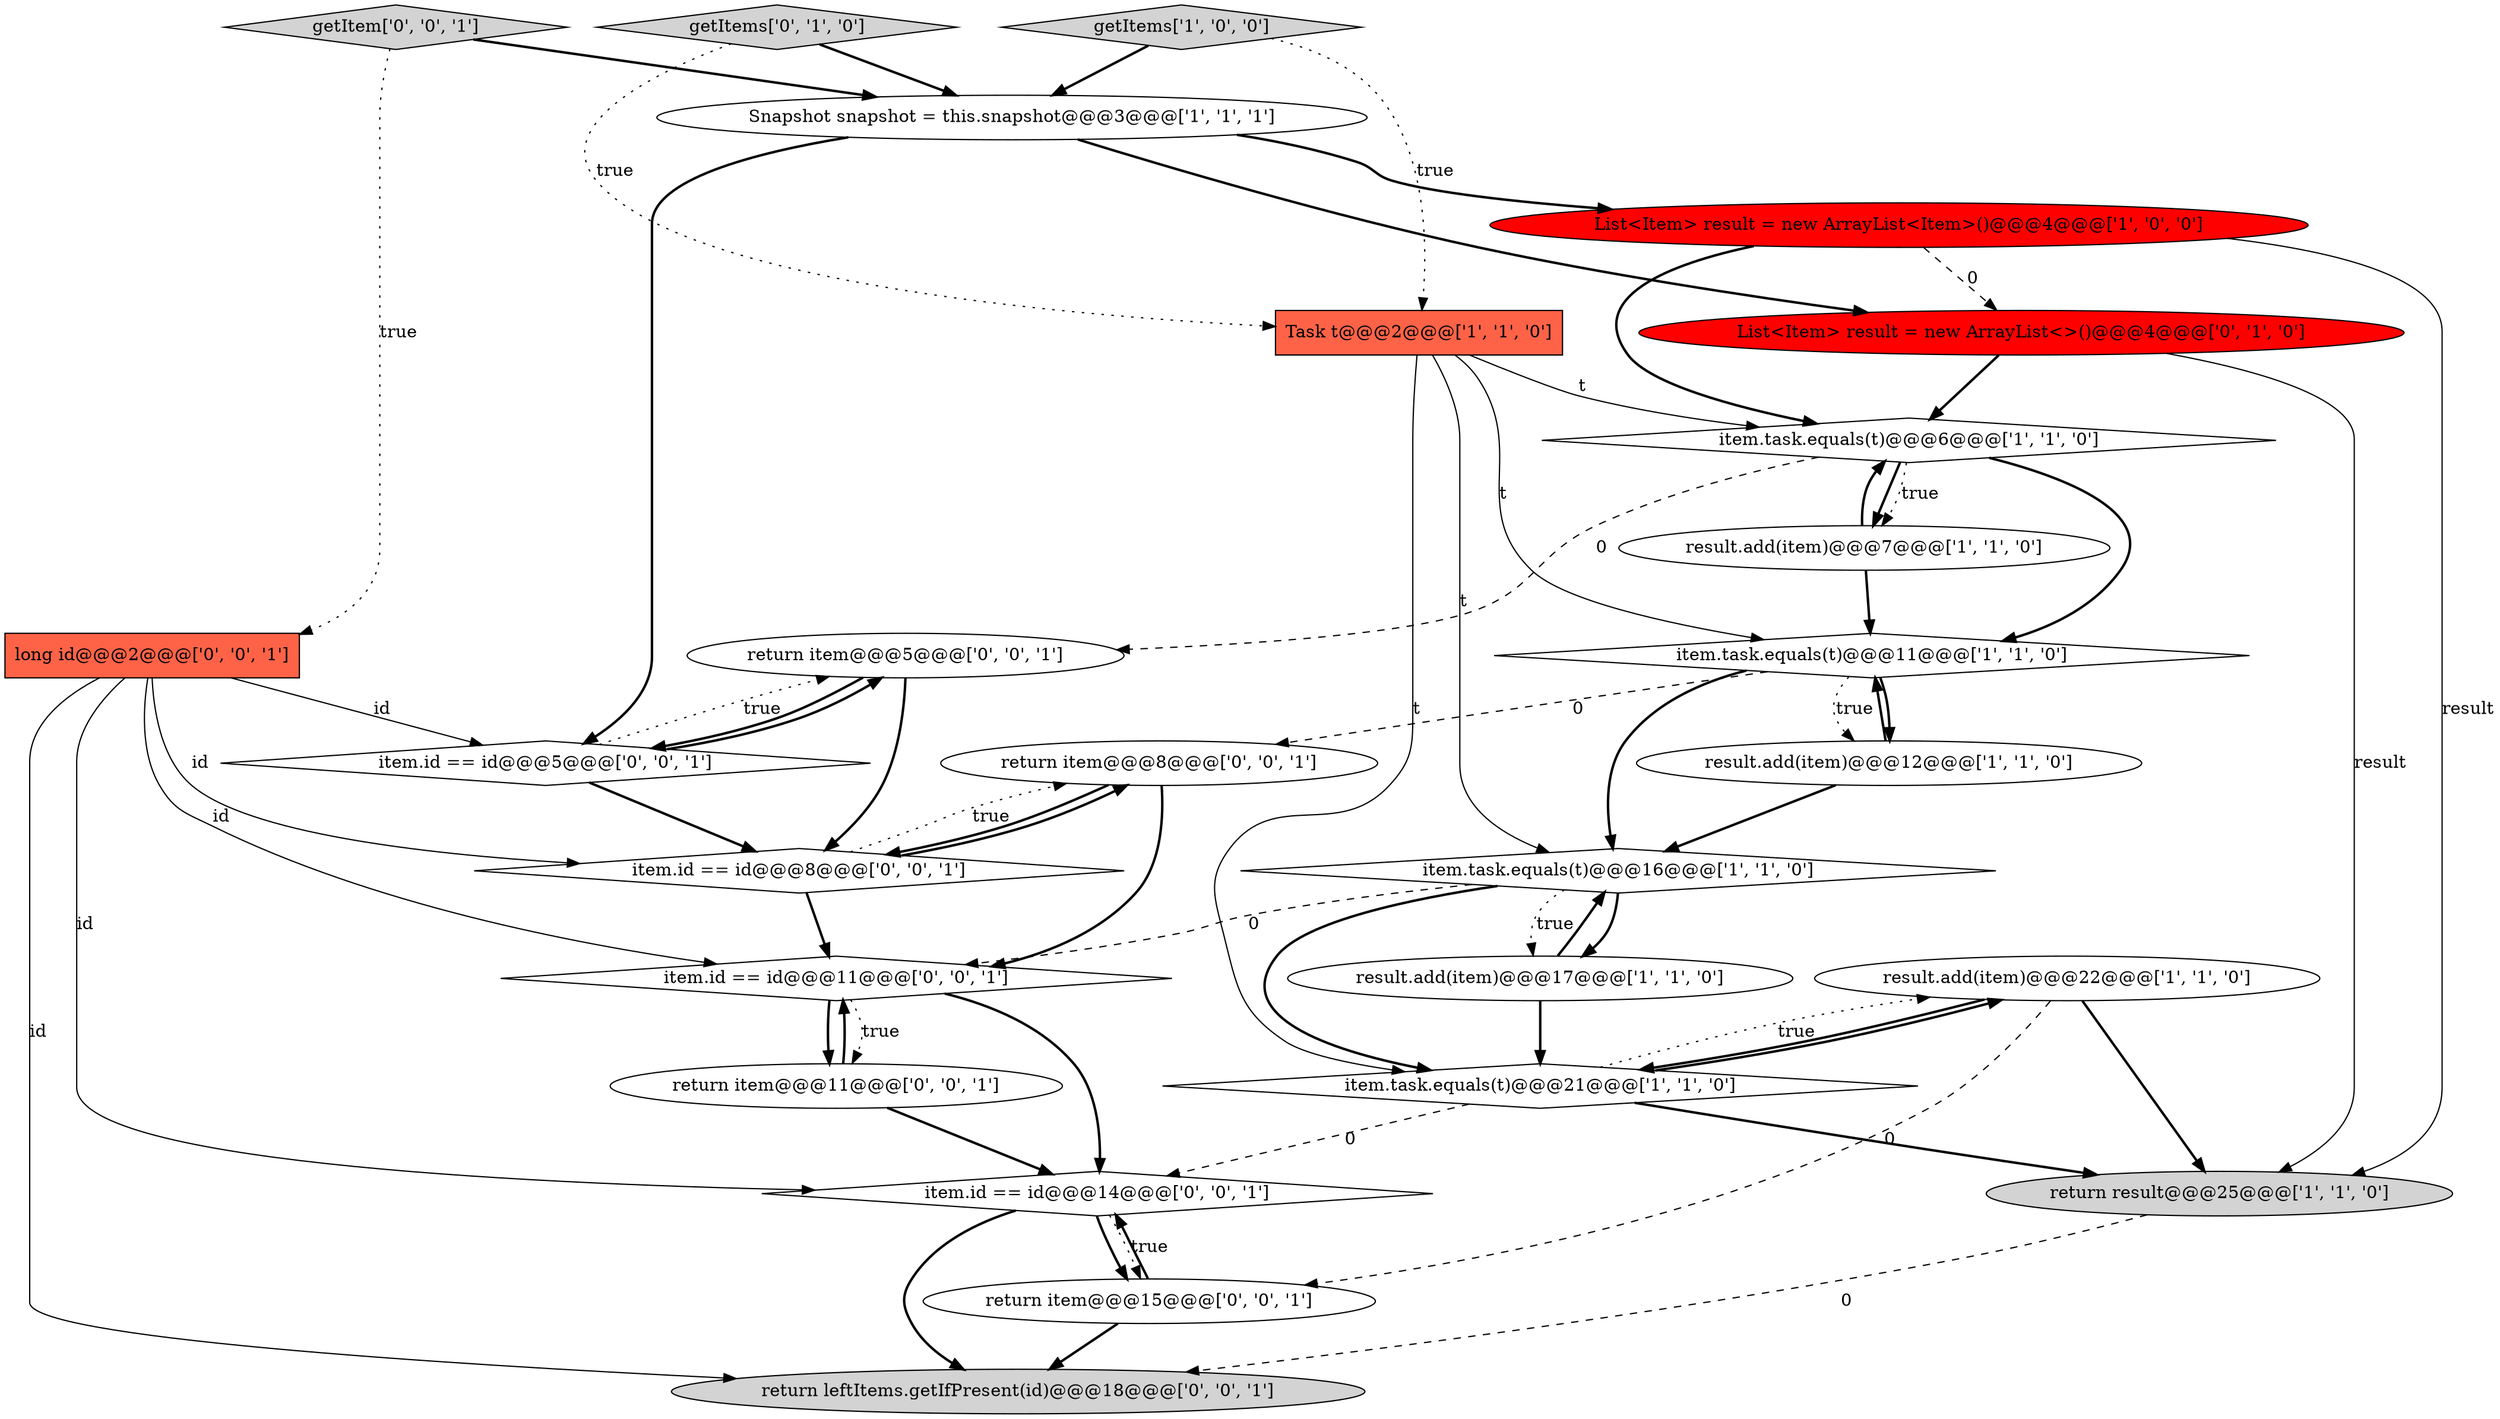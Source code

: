 digraph {
21 [style = filled, label = "return item@@@8@@@['0', '0', '1']", fillcolor = white, shape = ellipse image = "AAA0AAABBB3BBB"];
16 [style = filled, label = "item.id == id@@@8@@@['0', '0', '1']", fillcolor = white, shape = diamond image = "AAA0AAABBB3BBB"];
20 [style = filled, label = "item.id == id@@@5@@@['0', '0', '1']", fillcolor = white, shape = diamond image = "AAA0AAABBB3BBB"];
19 [style = filled, label = "getItem['0', '0', '1']", fillcolor = lightgray, shape = diamond image = "AAA0AAABBB3BBB"];
14 [style = filled, label = "getItems['0', '1', '0']", fillcolor = lightgray, shape = diamond image = "AAA0AAABBB2BBB"];
23 [style = filled, label = "return item@@@5@@@['0', '0', '1']", fillcolor = white, shape = ellipse image = "AAA0AAABBB3BBB"];
8 [style = filled, label = "result.add(item)@@@7@@@['1', '1', '0']", fillcolor = white, shape = ellipse image = "AAA0AAABBB1BBB"];
10 [style = filled, label = "getItems['1', '0', '0']", fillcolor = lightgray, shape = diamond image = "AAA0AAABBB1BBB"];
4 [style = filled, label = "result.add(item)@@@22@@@['1', '1', '0']", fillcolor = white, shape = ellipse image = "AAA0AAABBB1BBB"];
9 [style = filled, label = "result.add(item)@@@12@@@['1', '1', '0']", fillcolor = white, shape = ellipse image = "AAA0AAABBB1BBB"];
11 [style = filled, label = "item.task.equals(t)@@@21@@@['1', '1', '0']", fillcolor = white, shape = diamond image = "AAA0AAABBB1BBB"];
5 [style = filled, label = "Task t@@@2@@@['1', '1', '0']", fillcolor = tomato, shape = box image = "AAA0AAABBB1BBB"];
3 [style = filled, label = "item.task.equals(t)@@@6@@@['1', '1', '0']", fillcolor = white, shape = diamond image = "AAA0AAABBB1BBB"];
6 [style = filled, label = "Snapshot snapshot = this.snapshot@@@3@@@['1', '1', '1']", fillcolor = white, shape = ellipse image = "AAA0AAABBB1BBB"];
7 [style = filled, label = "return result@@@25@@@['1', '1', '0']", fillcolor = lightgray, shape = ellipse image = "AAA0AAABBB1BBB"];
1 [style = filled, label = "result.add(item)@@@17@@@['1', '1', '0']", fillcolor = white, shape = ellipse image = "AAA0AAABBB1BBB"];
15 [style = filled, label = "return leftItems.getIfPresent(id)@@@18@@@['0', '0', '1']", fillcolor = lightgray, shape = ellipse image = "AAA0AAABBB3BBB"];
25 [style = filled, label = "return item@@@15@@@['0', '0', '1']", fillcolor = white, shape = ellipse image = "AAA0AAABBB3BBB"];
12 [style = filled, label = "item.task.equals(t)@@@11@@@['1', '1', '0']", fillcolor = white, shape = diamond image = "AAA0AAABBB1BBB"];
0 [style = filled, label = "List<Item> result = new ArrayList<Item>()@@@4@@@['1', '0', '0']", fillcolor = red, shape = ellipse image = "AAA1AAABBB1BBB"];
2 [style = filled, label = "item.task.equals(t)@@@16@@@['1', '1', '0']", fillcolor = white, shape = diamond image = "AAA0AAABBB1BBB"];
22 [style = filled, label = "long id@@@2@@@['0', '0', '1']", fillcolor = tomato, shape = box image = "AAA0AAABBB3BBB"];
24 [style = filled, label = "item.id == id@@@11@@@['0', '0', '1']", fillcolor = white, shape = diamond image = "AAA0AAABBB3BBB"];
18 [style = filled, label = "item.id == id@@@14@@@['0', '0', '1']", fillcolor = white, shape = diamond image = "AAA0AAABBB3BBB"];
13 [style = filled, label = "List<Item> result = new ArrayList<>()@@@4@@@['0', '1', '0']", fillcolor = red, shape = ellipse image = "AAA1AAABBB2BBB"];
17 [style = filled, label = "return item@@@11@@@['0', '0', '1']", fillcolor = white, shape = ellipse image = "AAA0AAABBB3BBB"];
0->3 [style = bold, label=""];
23->20 [style = bold, label=""];
23->16 [style = bold, label=""];
18->25 [style = dotted, label="true"];
9->2 [style = bold, label=""];
2->1 [style = bold, label=""];
16->24 [style = bold, label=""];
24->17 [style = dotted, label="true"];
11->4 [style = bold, label=""];
8->3 [style = bold, label=""];
18->15 [style = bold, label=""];
25->18 [style = bold, label=""];
22->15 [style = solid, label="id"];
6->0 [style = bold, label=""];
21->24 [style = bold, label=""];
11->4 [style = dotted, label="true"];
3->12 [style = bold, label=""];
12->9 [style = bold, label=""];
19->6 [style = bold, label=""];
24->18 [style = bold, label=""];
10->5 [style = dotted, label="true"];
10->6 [style = bold, label=""];
12->21 [style = dashed, label="0"];
4->7 [style = bold, label=""];
1->11 [style = bold, label=""];
6->20 [style = bold, label=""];
3->23 [style = dashed, label="0"];
4->25 [style = dashed, label="0"];
12->2 [style = bold, label=""];
17->24 [style = bold, label=""];
22->24 [style = solid, label="id"];
14->5 [style = dotted, label="true"];
22->16 [style = solid, label="id"];
20->16 [style = bold, label=""];
20->23 [style = bold, label=""];
13->3 [style = bold, label=""];
22->20 [style = solid, label="id"];
2->1 [style = dotted, label="true"];
11->18 [style = dashed, label="0"];
16->21 [style = bold, label=""];
3->8 [style = bold, label=""];
6->13 [style = bold, label=""];
0->7 [style = solid, label="result"];
17->18 [style = bold, label=""];
0->13 [style = dashed, label="0"];
24->17 [style = bold, label=""];
20->23 [style = dotted, label="true"];
19->22 [style = dotted, label="true"];
18->25 [style = bold, label=""];
7->15 [style = dashed, label="0"];
21->16 [style = bold, label=""];
25->15 [style = bold, label=""];
16->21 [style = dotted, label="true"];
1->2 [style = bold, label=""];
9->12 [style = bold, label=""];
5->12 [style = solid, label="t"];
2->24 [style = dashed, label="0"];
4->11 [style = bold, label=""];
3->8 [style = dotted, label="true"];
5->2 [style = solid, label="t"];
5->11 [style = solid, label="t"];
2->11 [style = bold, label=""];
8->12 [style = bold, label=""];
11->7 [style = bold, label=""];
14->6 [style = bold, label=""];
13->7 [style = solid, label="result"];
22->18 [style = solid, label="id"];
12->9 [style = dotted, label="true"];
5->3 [style = solid, label="t"];
}
